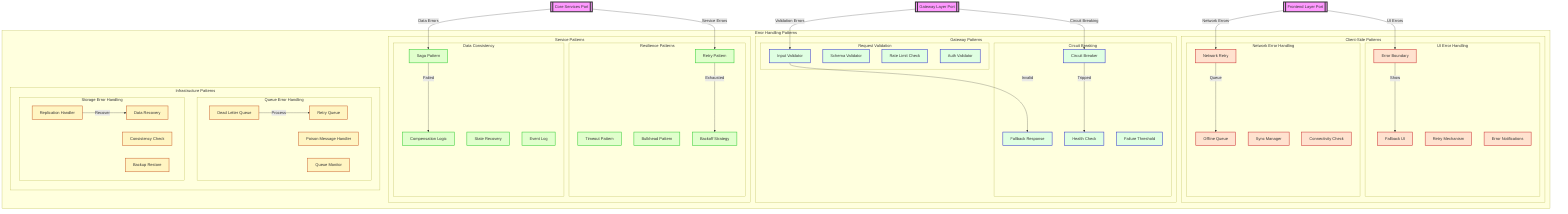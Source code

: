 graph TD
    %% External Ports
    Frontend[[Frontend Layer Port]]
    Gateway[[Gateway Layer Port]]
    Core[[Core Services Port]]

    subgraph "Error Handling Patterns"
        direction TB
        
        subgraph ClientPatterns["Client-Side Patterns"]
            direction TB
            subgraph UIErrors["UI Error Handling"]
                ErrorBoundary[Error Boundary]
                FallbackUI[Fallback UI]
                RetryButton[Retry Mechanism]
                ErrorToast[Error Notifications]
            end

            subgraph NetworkErrors["Network Error Handling"]
                NetworkRetry[Network Retry]
                OfflineQueue[Offline Queue]
                SyncManager[Sync Manager]
                ConnectivityCheck[Connectivity Check]
            end
        end

        subgraph GatewayPatterns["Gateway Patterns"]
            direction TB
            subgraph RequestValidation["Request Validation"]
                InputValidator[Input Validator]
                SchemaCheck[Schema Validator]
                RateCheck[Rate Limit Check]
                AuthCheck[Auth Validator]
            end

            subgraph CircuitBreaking["Circuit Breaking"]
                CircuitBreaker[Circuit Breaker]
                Fallback[Fallback Response]
                ServiceHealth[Health Check]
                FailureThreshold[Failure Threshold]
            end
        end

        subgraph ServicePatterns["Service Patterns"]
            direction TB
            subgraph ResiliencePatterns["Resilience Patterns"]
                Retry[Retry Pattern]
                Timeout[Timeout Pattern]
                Bulkhead[Bulkhead Pattern]
                BackoffStrategy[Backoff Strategy]
            end

            subgraph DataConsistency["Data Consistency"]
                Saga[Saga Pattern]
                Compensation[Compensation Logic]
                StateRecovery[State Recovery]
                EventLog[Event Log]
            end
        end

        subgraph InfraPatterns["Infrastructure Patterns"]
            direction TB
            subgraph QueueErrors["Queue Error Handling"]
                DLQ[Dead Letter Queue]
                RetryQueue[Retry Queue]
                PoisonMsg[Poison Message Handler]
                QueueMonitor[Queue Monitor]
            end

            subgraph StorageErrors["Storage Error Handling"]
                Replication[Replication Handler]
                DataRecovery[Data Recovery]
                ConsistencyCheck[Consistency Check]
                BackupRestore[Backup Restore]
            end
        end
    end

    %% External Connections
    Frontend -->|"UI Errors"| ErrorBoundary
    Frontend -->|"Network Errors"| NetworkRetry
    Gateway -->|"Validation Errors"| InputValidator
    Gateway -->|"Circuit Breaking"| CircuitBreaker
    Core -->|"Service Errors"| Retry
    Core -->|"Data Errors"| Saga

    %% Error Flows
    ErrorBoundary -->|"Show"| FallbackUI
    NetworkRetry -->|"Queue"| OfflineQueue
    InputValidator -->|"Invalid"| Fallback
    CircuitBreaker -->|"Tripped"| ServiceHealth
    Retry -->|"Exhausted"| BackoffStrategy
    Saga -->|"Failed"| Compensation
    DLQ -->|"Process"| RetryQueue
    Replication -->|"Recover"| DataRecovery

    %% Style Definitions
    classDef port fill:#f9f,stroke:#333,stroke-width:4px
    classDef client fill:#ff1b6b20,stroke:#cc3333,stroke-width:2px
    classDef gateway fill:#00ffff20,stroke:#3333cc,stroke-width:2px
    classDef service fill:#0fff4f20,stroke:#33cc33,stroke-width:2px
    classDef infra fill:#ffac0620,stroke:#cc6633,stroke-width:2px

    %% Apply styles
    class Frontend,Gateway,Core port
    class ErrorBoundary,FallbackUI,RetryButton,ErrorToast,NetworkRetry,OfflineQueue,SyncManager,ConnectivityCheck client
    class InputValidator,SchemaCheck,RateCheck,AuthCheck,CircuitBreaker,Fallback,ServiceHealth,FailureThreshold gateway
    class Retry,Timeout,Bulkhead,BackoffStrategy,Saga,Compensation,StateRecovery,EventLog service
    class DLQ,RetryQueue,PoisonMsg,QueueMonitor,Replication,DataRecovery,ConsistencyCheck,BackupRestore infra